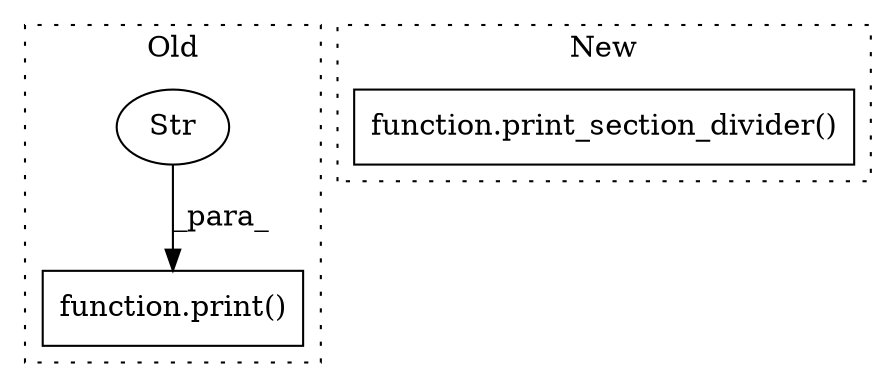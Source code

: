 digraph G {
subgraph cluster0 {
1 [label="function.print()" a="75" s="2977,3135" l="6,1" shape="box"];
3 [label="Str" a="66" s="2983" l="152" shape="ellipse"];
label = "Old";
style="dotted";
}
subgraph cluster1 {
2 [label="function.print_section_divider()" a="75" s="4055" l="23" shape="box"];
label = "New";
style="dotted";
}
3 -> 1 [label="_para_"];
}